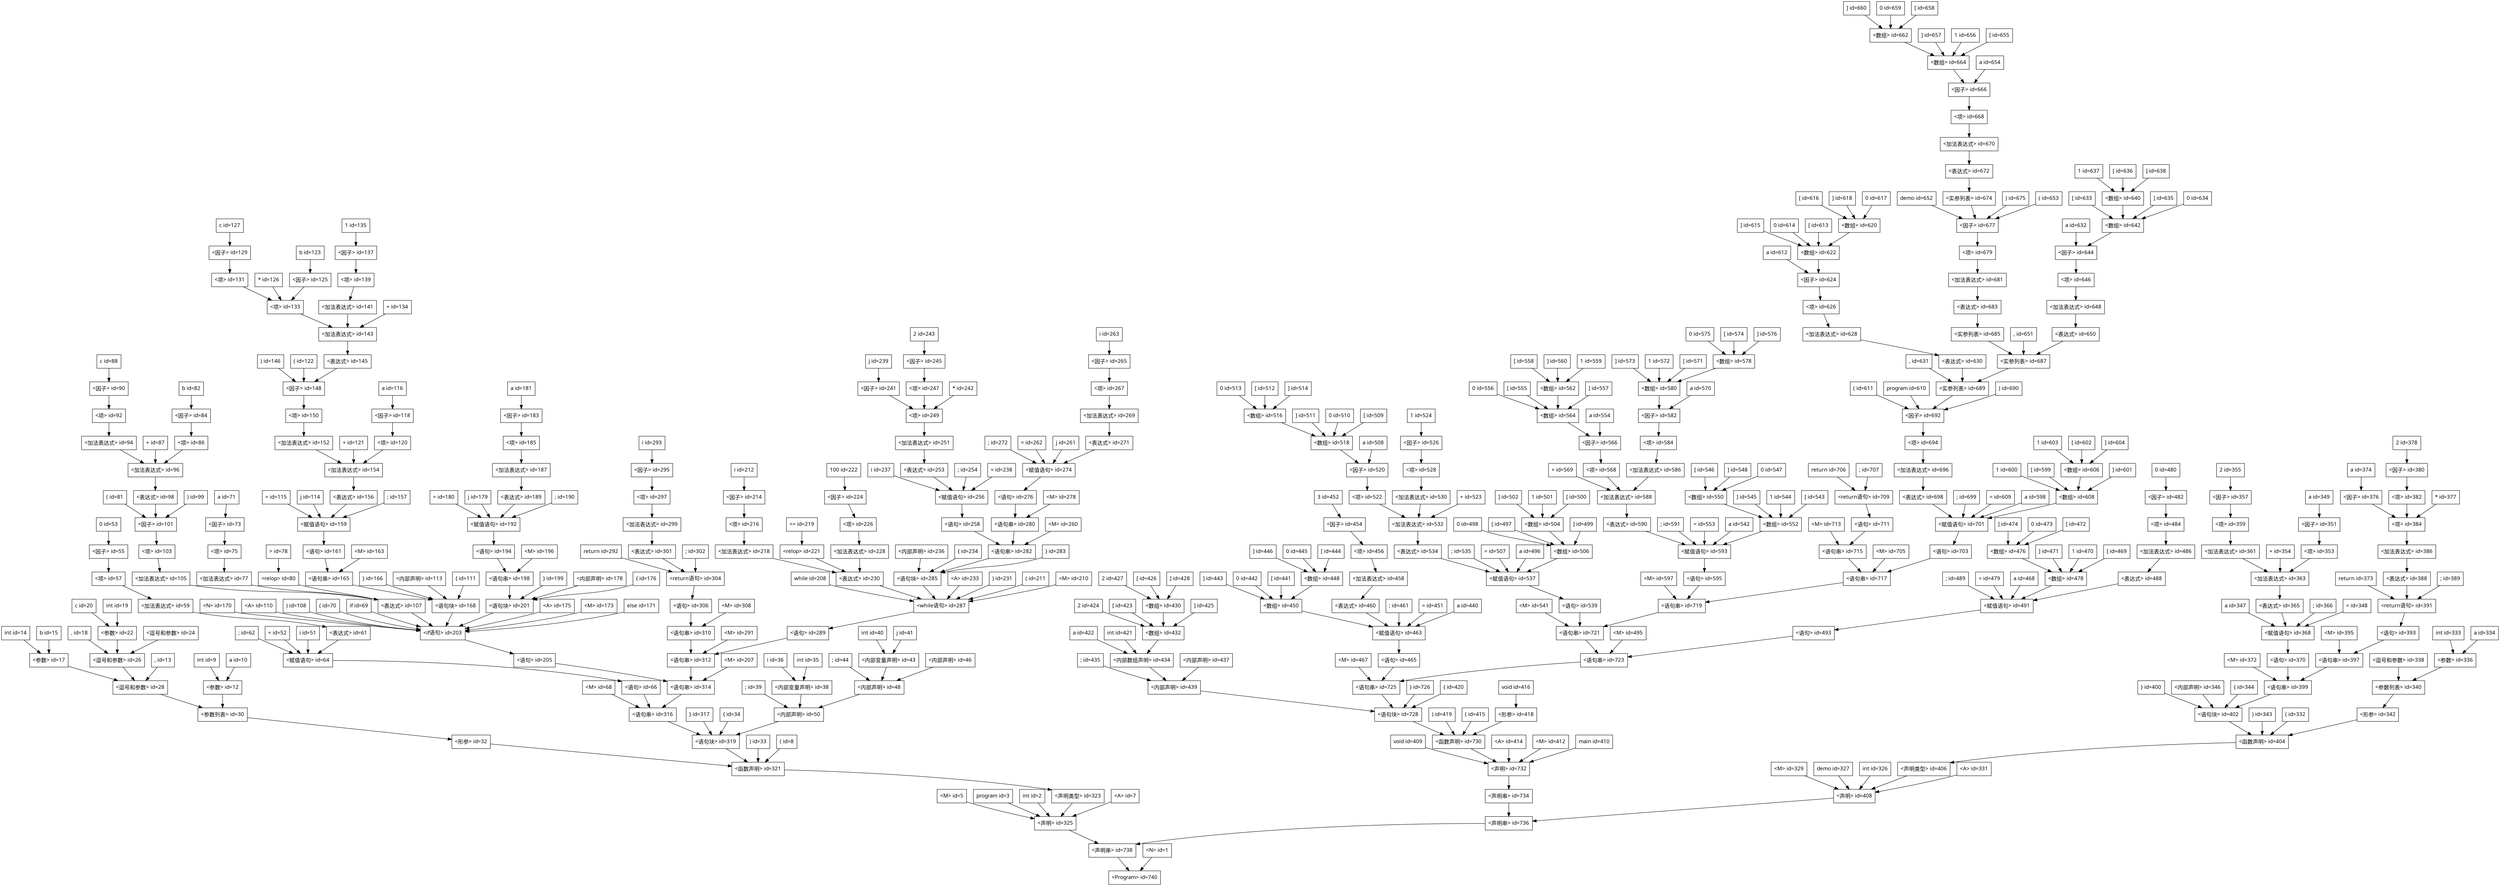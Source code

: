 digraph G{
edge[fontname = "FangSong"];
node[shape = box, fontname = "FangSong" size = "20,20"];
"a id=10" -> "<参数> id=12";
"int id=9" -> "<参数> id=12";
"b id=15" -> "<参数> id=17";
"int id=14" -> "<参数> id=17";
"c id=20" -> "<参数> id=22";
"int id=19" -> "<参数> id=22";
"<逗号和参数> id=24" -> "<逗号和参数> id=26";
"<参数> id=22" -> "<逗号和参数> id=26";
", id=18" -> "<逗号和参数> id=26";
"<逗号和参数> id=26" -> "<逗号和参数> id=28";
"<参数> id=17" -> "<逗号和参数> id=28";
", id=13" -> "<逗号和参数> id=28";
"<逗号和参数> id=28" -> "<参数列表> id=30";
"<参数> id=12" -> "<参数列表> id=30";
"<参数列表> id=30" -> "<形参> id=32";
"i id=36" -> "<内部变量声明> id=38";
"int id=35" -> "<内部变量声明> id=38";
"j id=41" -> "<内部变量声明> id=43";
"int id=40" -> "<内部变量声明> id=43";
"<内部声明> id=46" -> "<内部声明> id=48";
"; id=44" -> "<内部声明> id=48";
"<内部变量声明> id=43" -> "<内部声明> id=48";
"<内部声明> id=48" -> "<内部声明> id=50";
"; id=39" -> "<内部声明> id=50";
"<内部变量声明> id=38" -> "<内部声明> id=50";
"0 id=53" -> "<因子> id=55";
"<因子> id=55" -> "<项> id=57";
"<项> id=57" -> "<加法表达式> id=59";
"<加法表达式> id=59" -> "<表达式> id=61";
"; id=62" -> "<赋值语句> id=64";
"<表达式> id=61" -> "<赋值语句> id=64";
"= id=52" -> "<赋值语句> id=64";
"i id=51" -> "<赋值语句> id=64";
"<赋值语句> id=64" -> "<语句> id=66";
"a id=71" -> "<因子> id=73";
"<因子> id=73" -> "<项> id=75";
"<项> id=75" -> "<加法表达式> id=77";
"> id=78" -> "<relop> id=80";
"b id=82" -> "<因子> id=84";
"<因子> id=84" -> "<项> id=86";
"c id=88" -> "<因子> id=90";
"<因子> id=90" -> "<项> id=92";
"<项> id=92" -> "<加法表达式> id=94";
"<加法表达式> id=94" -> "<加法表达式> id=96";
"+ id=87" -> "<加法表达式> id=96";
"<项> id=86" -> "<加法表达式> id=96";
"<加法表达式> id=96" -> "<表达式> id=98";
") id=99" -> "<因子> id=101";
"<表达式> id=98" -> "<因子> id=101";
"( id=81" -> "<因子> id=101";
"<因子> id=101" -> "<项> id=103";
"<项> id=103" -> "<加法表达式> id=105";
"<加法表达式> id=105" -> "<表达式> id=107";
"<relop> id=80" -> "<表达式> id=107";
"<加法表达式> id=77" -> "<表达式> id=107";
"a id=116" -> "<因子> id=118";
"<因子> id=118" -> "<项> id=120";
"b id=123" -> "<因子> id=125";
"c id=127" -> "<因子> id=129";
"<因子> id=129" -> "<项> id=131";
"<项> id=131" -> "<项> id=133";
"* id=126" -> "<项> id=133";
"<因子> id=125" -> "<项> id=133";
"1 id=135" -> "<因子> id=137";
"<因子> id=137" -> "<项> id=139";
"<项> id=139" -> "<加法表达式> id=141";
"<加法表达式> id=141" -> "<加法表达式> id=143";
"+ id=134" -> "<加法表达式> id=143";
"<项> id=133" -> "<加法表达式> id=143";
"<加法表达式> id=143" -> "<表达式> id=145";
") id=146" -> "<因子> id=148";
"<表达式> id=145" -> "<因子> id=148";
"( id=122" -> "<因子> id=148";
"<因子> id=148" -> "<项> id=150";
"<项> id=150" -> "<加法表达式> id=152";
"<加法表达式> id=152" -> "<加法表达式> id=154";
"+ id=121" -> "<加法表达式> id=154";
"<项> id=120" -> "<加法表达式> id=154";
"<加法表达式> id=154" -> "<表达式> id=156";
"; id=157" -> "<赋值语句> id=159";
"<表达式> id=156" -> "<赋值语句> id=159";
"= id=115" -> "<赋值语句> id=159";
"j id=114" -> "<赋值语句> id=159";
"<赋值语句> id=159" -> "<语句> id=161";
"<M> id=163" -> "<语句串> id=165";
"<语句> id=161" -> "<语句串> id=165";
"} id=166" -> "<语句块> id=168";
"<语句串> id=165" -> "<语句块> id=168";
"<内部声明> id=113" -> "<语句块> id=168";
"{ id=111" -> "<语句块> id=168";
"a id=181" -> "<因子> id=183";
"<因子> id=183" -> "<项> id=185";
"<项> id=185" -> "<加法表达式> id=187";
"<加法表达式> id=187" -> "<表达式> id=189";
"; id=190" -> "<赋值语句> id=192";
"<表达式> id=189" -> "<赋值语句> id=192";
"= id=180" -> "<赋值语句> id=192";
"j id=179" -> "<赋值语句> id=192";
"<赋值语句> id=192" -> "<语句> id=194";
"<M> id=196" -> "<语句串> id=198";
"<语句> id=194" -> "<语句串> id=198";
"} id=199" -> "<语句块> id=201";
"<语句串> id=198" -> "<语句块> id=201";
"<内部声明> id=178" -> "<语句块> id=201";
"{ id=176" -> "<语句块> id=201";
"<语句块> id=201" -> "<if语句> id=203";
"<A> id=175" -> "<if语句> id=203";
"<M> id=173" -> "<if语句> id=203";
"else id=171" -> "<if语句> id=203";
"<N> id=170" -> "<if语句> id=203";
"<语句块> id=168" -> "<if语句> id=203";
"<A> id=110" -> "<if语句> id=203";
") id=108" -> "<if语句> id=203";
"<表达式> id=107" -> "<if语句> id=203";
"( id=70" -> "<if语句> id=203";
"if id=69" -> "<if语句> id=203";
"<if语句> id=203" -> "<语句> id=205";
"i id=212" -> "<因子> id=214";
"<因子> id=214" -> "<项> id=216";
"<项> id=216" -> "<加法表达式> id=218";
"<= id=219" -> "<relop> id=221";
"100 id=222" -> "<因子> id=224";
"<因子> id=224" -> "<项> id=226";
"<项> id=226" -> "<加法表达式> id=228";
"<加法表达式> id=228" -> "<表达式> id=230";
"<relop> id=221" -> "<表达式> id=230";
"<加法表达式> id=218" -> "<表达式> id=230";
"j id=239" -> "<因子> id=241";
"2 id=243" -> "<因子> id=245";
"<因子> id=245" -> "<项> id=247";
"<项> id=247" -> "<项> id=249";
"* id=242" -> "<项> id=249";
"<因子> id=241" -> "<项> id=249";
"<项> id=249" -> "<加法表达式> id=251";
"<加法表达式> id=251" -> "<表达式> id=253";
"; id=254" -> "<赋值语句> id=256";
"<表达式> id=253" -> "<赋值语句> id=256";
"= id=238" -> "<赋值语句> id=256";
"i id=237" -> "<赋值语句> id=256";
"<赋值语句> id=256" -> "<语句> id=258";
"i id=263" -> "<因子> id=265";
"<因子> id=265" -> "<项> id=267";
"<项> id=267" -> "<加法表达式> id=269";
"<加法表达式> id=269" -> "<表达式> id=271";
"; id=272" -> "<赋值语句> id=274";
"<表达式> id=271" -> "<赋值语句> id=274";
"= id=262" -> "<赋值语句> id=274";
"j id=261" -> "<赋值语句> id=274";
"<赋值语句> id=274" -> "<语句> id=276";
"<M> id=278" -> "<语句串> id=280";
"<语句> id=276" -> "<语句串> id=280";
"<语句串> id=280" -> "<语句串> id=282";
"<M> id=260" -> "<语句串> id=282";
"<语句> id=258" -> "<语句串> id=282";
"} id=283" -> "<语句块> id=285";
"<语句串> id=282" -> "<语句块> id=285";
"<内部声明> id=236" -> "<语句块> id=285";
"{ id=234" -> "<语句块> id=285";
"<语句块> id=285" -> "<while语句> id=287";
"<A> id=233" -> "<while语句> id=287";
") id=231" -> "<while语句> id=287";
"<表达式> id=230" -> "<while语句> id=287";
"( id=211" -> "<while语句> id=287";
"<M> id=210" -> "<while语句> id=287";
"while id=208" -> "<while语句> id=287";
"<while语句> id=287" -> "<语句> id=289";
"i id=293" -> "<因子> id=295";
"<因子> id=295" -> "<项> id=297";
"<项> id=297" -> "<加法表达式> id=299";
"<加法表达式> id=299" -> "<表达式> id=301";
"; id=302" -> "<return语句> id=304";
"<表达式> id=301" -> "<return语句> id=304";
"return id=292" -> "<return语句> id=304";
"<return语句> id=304" -> "<语句> id=306";
"<M> id=308" -> "<语句串> id=310";
"<语句> id=306" -> "<语句串> id=310";
"<语句串> id=310" -> "<语句串> id=312";
"<M> id=291" -> "<语句串> id=312";
"<语句> id=289" -> "<语句串> id=312";
"<语句串> id=312" -> "<语句串> id=314";
"<M> id=207" -> "<语句串> id=314";
"<语句> id=205" -> "<语句串> id=314";
"<语句串> id=314" -> "<语句串> id=316";
"<M> id=68" -> "<语句串> id=316";
"<语句> id=66" -> "<语句串> id=316";
"} id=317" -> "<语句块> id=319";
"<语句串> id=316" -> "<语句块> id=319";
"<内部声明> id=50" -> "<语句块> id=319";
"{ id=34" -> "<语句块> id=319";
"<语句块> id=319" -> "<函数声明> id=321";
") id=33" -> "<函数声明> id=321";
"<形参> id=32" -> "<函数声明> id=321";
"( id=8" -> "<函数声明> id=321";
"<函数声明> id=321" -> "<声明类型> id=323";
"<声明类型> id=323" -> "<声明> id=325";
"<A> id=7" -> "<声明> id=325";
"<M> id=5" -> "<声明> id=325";
"program id=3" -> "<声明> id=325";
"int id=2" -> "<声明> id=325";
"a id=334" -> "<参数> id=336";
"int id=333" -> "<参数> id=336";
"<逗号和参数> id=338" -> "<参数列表> id=340";
"<参数> id=336" -> "<参数列表> id=340";
"<参数列表> id=340" -> "<形参> id=342";
"a id=349" -> "<因子> id=351";
"<因子> id=351" -> "<项> id=353";
"2 id=355" -> "<因子> id=357";
"<因子> id=357" -> "<项> id=359";
"<项> id=359" -> "<加法表达式> id=361";
"<加法表达式> id=361" -> "<加法表达式> id=363";
"+ id=354" -> "<加法表达式> id=363";
"<项> id=353" -> "<加法表达式> id=363";
"<加法表达式> id=363" -> "<表达式> id=365";
"; id=366" -> "<赋值语句> id=368";
"<表达式> id=365" -> "<赋值语句> id=368";
"= id=348" -> "<赋值语句> id=368";
"a id=347" -> "<赋值语句> id=368";
"<赋值语句> id=368" -> "<语句> id=370";
"a id=374" -> "<因子> id=376";
"2 id=378" -> "<因子> id=380";
"<因子> id=380" -> "<项> id=382";
"<项> id=382" -> "<项> id=384";
"* id=377" -> "<项> id=384";
"<因子> id=376" -> "<项> id=384";
"<项> id=384" -> "<加法表达式> id=386";
"<加法表达式> id=386" -> "<表达式> id=388";
"; id=389" -> "<return语句> id=391";
"<表达式> id=388" -> "<return语句> id=391";
"return id=373" -> "<return语句> id=391";
"<return语句> id=391" -> "<语句> id=393";
"<M> id=395" -> "<语句串> id=397";
"<语句> id=393" -> "<语句串> id=397";
"<语句串> id=397" -> "<语句串> id=399";
"<M> id=372" -> "<语句串> id=399";
"<语句> id=370" -> "<语句串> id=399";
"} id=400" -> "<语句块> id=402";
"<语句串> id=399" -> "<语句块> id=402";
"<内部声明> id=346" -> "<语句块> id=402";
"{ id=344" -> "<语句块> id=402";
"<语句块> id=402" -> "<函数声明> id=404";
") id=343" -> "<函数声明> id=404";
"<形参> id=342" -> "<函数声明> id=404";
"( id=332" -> "<函数声明> id=404";
"<函数声明> id=404" -> "<声明类型> id=406";
"<声明类型> id=406" -> "<声明> id=408";
"<A> id=331" -> "<声明> id=408";
"<M> id=329" -> "<声明> id=408";
"demo id=327" -> "<声明> id=408";
"int id=326" -> "<声明> id=408";
"void id=416" -> "<形参> id=418";
"] id=428" -> "<数组> id=430";
"2 id=427" -> "<数组> id=430";
"[ id=426" -> "<数组> id=430";
"<数组> id=430" -> "<数组> id=432";
"] id=425" -> "<数组> id=432";
"2 id=424" -> "<数组> id=432";
"[ id=423" -> "<数组> id=432";
"<数组> id=432" -> "<内部数组声明> id=434";
"a id=422" -> "<内部数组声明> id=434";
"int id=421" -> "<内部数组声明> id=434";
"<内部声明> id=437" -> "<内部声明> id=439";
"; id=435" -> "<内部声明> id=439";
"<内部数组声明> id=434" -> "<内部声明> id=439";
"] id=446" -> "<数组> id=448";
"0 id=445" -> "<数组> id=448";
"[ id=444" -> "<数组> id=448";
"<数组> id=448" -> "<数组> id=450";
"] id=443" -> "<数组> id=450";
"0 id=442" -> "<数组> id=450";
"[ id=441" -> "<数组> id=450";
"3 id=452" -> "<因子> id=454";
"<因子> id=454" -> "<项> id=456";
"<项> id=456" -> "<加法表达式> id=458";
"<加法表达式> id=458" -> "<表达式> id=460";
"; id=461" -> "<赋值语句> id=463";
"<表达式> id=460" -> "<赋值语句> id=463";
"= id=451" -> "<赋值语句> id=463";
"<数组> id=450" -> "<赋值语句> id=463";
"a id=440" -> "<赋值语句> id=463";
"<赋值语句> id=463" -> "<语句> id=465";
"] id=474" -> "<数组> id=476";
"0 id=473" -> "<数组> id=476";
"[ id=472" -> "<数组> id=476";
"<数组> id=476" -> "<数组> id=478";
"] id=471" -> "<数组> id=478";
"1 id=470" -> "<数组> id=478";
"[ id=469" -> "<数组> id=478";
"0 id=480" -> "<因子> id=482";
"<因子> id=482" -> "<项> id=484";
"<项> id=484" -> "<加法表达式> id=486";
"<加法表达式> id=486" -> "<表达式> id=488";
"; id=489" -> "<赋值语句> id=491";
"<表达式> id=488" -> "<赋值语句> id=491";
"= id=479" -> "<赋值语句> id=491";
"<数组> id=478" -> "<赋值语句> id=491";
"a id=468" -> "<赋值语句> id=491";
"<赋值语句> id=491" -> "<语句> id=493";
"] id=502" -> "<数组> id=504";
"1 id=501" -> "<数组> id=504";
"[ id=500" -> "<数组> id=504";
"<数组> id=504" -> "<数组> id=506";
"] id=499" -> "<数组> id=506";
"0 id=498" -> "<数组> id=506";
"[ id=497" -> "<数组> id=506";
"] id=514" -> "<数组> id=516";
"0 id=513" -> "<数组> id=516";
"[ id=512" -> "<数组> id=516";
"<数组> id=516" -> "<数组> id=518";
"] id=511" -> "<数组> id=518";
"0 id=510" -> "<数组> id=518";
"[ id=509" -> "<数组> id=518";
"<数组> id=518" -> "<因子> id=520";
"a id=508" -> "<因子> id=520";
"<因子> id=520" -> "<项> id=522";
"1 id=524" -> "<因子> id=526";
"<因子> id=526" -> "<项> id=528";
"<项> id=528" -> "<加法表达式> id=530";
"<加法表达式> id=530" -> "<加法表达式> id=532";
"+ id=523" -> "<加法表达式> id=532";
"<项> id=522" -> "<加法表达式> id=532";
"<加法表达式> id=532" -> "<表达式> id=534";
"; id=535" -> "<赋值语句> id=537";
"<表达式> id=534" -> "<赋值语句> id=537";
"= id=507" -> "<赋值语句> id=537";
"<数组> id=506" -> "<赋值语句> id=537";
"a id=496" -> "<赋值语句> id=537";
"<赋值语句> id=537" -> "<语句> id=539";
"] id=548" -> "<数组> id=550";
"0 id=547" -> "<数组> id=550";
"[ id=546" -> "<数组> id=550";
"<数组> id=550" -> "<数组> id=552";
"] id=545" -> "<数组> id=552";
"1 id=544" -> "<数组> id=552";
"[ id=543" -> "<数组> id=552";
"] id=560" -> "<数组> id=562";
"1 id=559" -> "<数组> id=562";
"[ id=558" -> "<数组> id=562";
"<数组> id=562" -> "<数组> id=564";
"] id=557" -> "<数组> id=564";
"0 id=556" -> "<数组> id=564";
"[ id=555" -> "<数组> id=564";
"<数组> id=564" -> "<因子> id=566";
"a id=554" -> "<因子> id=566";
"<因子> id=566" -> "<项> id=568";
"] id=576" -> "<数组> id=578";
"0 id=575" -> "<数组> id=578";
"[ id=574" -> "<数组> id=578";
"<数组> id=578" -> "<数组> id=580";
"] id=573" -> "<数组> id=580";
"1 id=572" -> "<数组> id=580";
"[ id=571" -> "<数组> id=580";
"<数组> id=580" -> "<因子> id=582";
"a id=570" -> "<因子> id=582";
"<因子> id=582" -> "<项> id=584";
"<项> id=584" -> "<加法表达式> id=586";
"<加法表达式> id=586" -> "<加法表达式> id=588";
"+ id=569" -> "<加法表达式> id=588";
"<项> id=568" -> "<加法表达式> id=588";
"<加法表达式> id=588" -> "<表达式> id=590";
"; id=591" -> "<赋值语句> id=593";
"<表达式> id=590" -> "<赋值语句> id=593";
"= id=553" -> "<赋值语句> id=593";
"<数组> id=552" -> "<赋值语句> id=593";
"a id=542" -> "<赋值语句> id=593";
"<赋值语句> id=593" -> "<语句> id=595";
"] id=604" -> "<数组> id=606";
"1 id=603" -> "<数组> id=606";
"[ id=602" -> "<数组> id=606";
"<数组> id=606" -> "<数组> id=608";
"] id=601" -> "<数组> id=608";
"1 id=600" -> "<数组> id=608";
"[ id=599" -> "<数组> id=608";
"] id=618" -> "<数组> id=620";
"0 id=617" -> "<数组> id=620";
"[ id=616" -> "<数组> id=620";
"<数组> id=620" -> "<数组> id=622";
"] id=615" -> "<数组> id=622";
"0 id=614" -> "<数组> id=622";
"[ id=613" -> "<数组> id=622";
"<数组> id=622" -> "<因子> id=624";
"a id=612" -> "<因子> id=624";
"<因子> id=624" -> "<项> id=626";
"<项> id=626" -> "<加法表达式> id=628";
"<加法表达式> id=628" -> "<表达式> id=630";
"] id=638" -> "<数组> id=640";
"1 id=637" -> "<数组> id=640";
"[ id=636" -> "<数组> id=640";
"<数组> id=640" -> "<数组> id=642";
"] id=635" -> "<数组> id=642";
"0 id=634" -> "<数组> id=642";
"[ id=633" -> "<数组> id=642";
"<数组> id=642" -> "<因子> id=644";
"a id=632" -> "<因子> id=644";
"<因子> id=644" -> "<项> id=646";
"<项> id=646" -> "<加法表达式> id=648";
"<加法表达式> id=648" -> "<表达式> id=650";
"] id=660" -> "<数组> id=662";
"0 id=659" -> "<数组> id=662";
"[ id=658" -> "<数组> id=662";
"<数组> id=662" -> "<数组> id=664";
"] id=657" -> "<数组> id=664";
"1 id=656" -> "<数组> id=664";
"[ id=655" -> "<数组> id=664";
"<数组> id=664" -> "<因子> id=666";
"a id=654" -> "<因子> id=666";
"<因子> id=666" -> "<项> id=668";
"<项> id=668" -> "<加法表达式> id=670";
"<加法表达式> id=670" -> "<表达式> id=672";
"<表达式> id=672" -> "<实参列表> id=674";
") id=675" -> "<因子> id=677";
"<实参列表> id=674" -> "<因子> id=677";
"( id=653" -> "<因子> id=677";
"demo id=652" -> "<因子> id=677";
"<因子> id=677" -> "<项> id=679";
"<项> id=679" -> "<加法表达式> id=681";
"<加法表达式> id=681" -> "<表达式> id=683";
"<表达式> id=683" -> "<实参列表> id=685";
"<实参列表> id=685" -> "<实参列表> id=687";
", id=651" -> "<实参列表> id=687";
"<表达式> id=650" -> "<实参列表> id=687";
"<实参列表> id=687" -> "<实参列表> id=689";
", id=631" -> "<实参列表> id=689";
"<表达式> id=630" -> "<实参列表> id=689";
") id=690" -> "<因子> id=692";
"<实参列表> id=689" -> "<因子> id=692";
"( id=611" -> "<因子> id=692";
"program id=610" -> "<因子> id=692";
"<因子> id=692" -> "<项> id=694";
"<项> id=694" -> "<加法表达式> id=696";
"<加法表达式> id=696" -> "<表达式> id=698";
"; id=699" -> "<赋值语句> id=701";
"<表达式> id=698" -> "<赋值语句> id=701";
"= id=609" -> "<赋值语句> id=701";
"<数组> id=608" -> "<赋值语句> id=701";
"a id=598" -> "<赋值语句> id=701";
"<赋值语句> id=701" -> "<语句> id=703";
"; id=707" -> "<return语句> id=709";
"return id=706" -> "<return语句> id=709";
"<return语句> id=709" -> "<语句> id=711";
"<M> id=713" -> "<语句串> id=715";
"<语句> id=711" -> "<语句串> id=715";
"<语句串> id=715" -> "<语句串> id=717";
"<M> id=705" -> "<语句串> id=717";
"<语句> id=703" -> "<语句串> id=717";
"<语句串> id=717" -> "<语句串> id=719";
"<M> id=597" -> "<语句串> id=719";
"<语句> id=595" -> "<语句串> id=719";
"<语句串> id=719" -> "<语句串> id=721";
"<M> id=541" -> "<语句串> id=721";
"<语句> id=539" -> "<语句串> id=721";
"<语句串> id=721" -> "<语句串> id=723";
"<M> id=495" -> "<语句串> id=723";
"<语句> id=493" -> "<语句串> id=723";
"<语句串> id=723" -> "<语句串> id=725";
"<M> id=467" -> "<语句串> id=725";
"<语句> id=465" -> "<语句串> id=725";
"} id=726" -> "<语句块> id=728";
"<语句串> id=725" -> "<语句块> id=728";
"<内部声明> id=439" -> "<语句块> id=728";
"{ id=420" -> "<语句块> id=728";
"<语句块> id=728" -> "<函数声明> id=730";
") id=419" -> "<函数声明> id=730";
"<形参> id=418" -> "<函数声明> id=730";
"( id=415" -> "<函数声明> id=730";
"<函数声明> id=730" -> "<声明> id=732";
"<A> id=414" -> "<声明> id=732";
"<M> id=412" -> "<声明> id=732";
"main id=410" -> "<声明> id=732";
"void id=409" -> "<声明> id=732";
"<声明> id=732" -> "<声明串> id=734";
"<声明串> id=734" -> "<声明串> id=736";
"<声明> id=408" -> "<声明串> id=736";
"<声明串> id=736" -> "<声明串> id=738";
"<声明> id=325" -> "<声明串> id=738";
"<声明串> id=738" -> "<Program> id=740";
"<N> id=1" -> "<Program> id=740";
}
